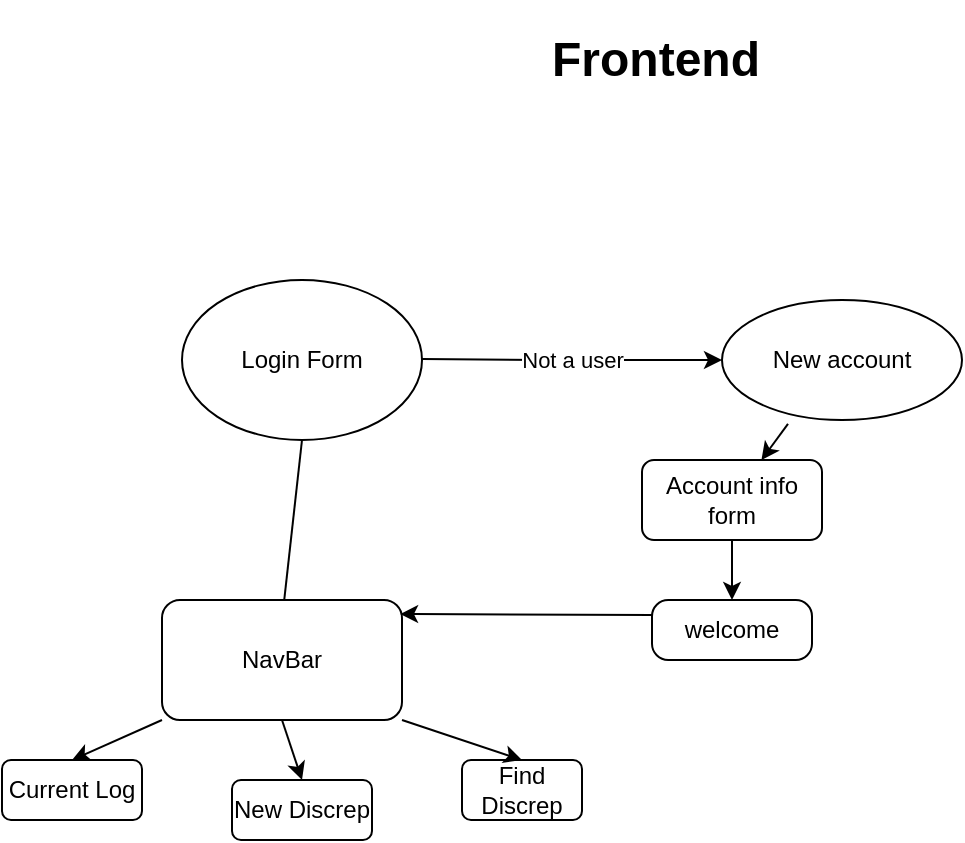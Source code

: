 <mxfile version="17.4.2" type="github"><diagram id="EUfOj9SyKat9h5GFuS7V" name="Page-1"><mxGraphModel dx="1422" dy="502" grid="1" gridSize="10" guides="1" tooltips="1" connect="1" arrows="1" fold="1" page="1" pageScale="1" pageWidth="850" pageHeight="1100" math="0" shadow="0"><root><mxCell id="0"/><mxCell id="1" parent="0"/><mxCell id="lPy3y4m4FfHeTEW5Tr7x-1" value="Login Form " style="ellipse;whiteSpace=wrap;html=1;" vertex="1" parent="1"><mxGeometry x="160" y="140" width="120" height="80" as="geometry"/></mxCell><mxCell id="lPy3y4m4FfHeTEW5Tr7x-5" value="&lt;h1&gt;Frontend &lt;br&gt;&lt;/h1&gt;&lt;p&gt;&lt;br&gt;&lt;/p&gt;" style="text;html=1;strokeColor=none;fillColor=none;spacing=5;spacingTop=-20;whiteSpace=wrap;overflow=hidden;rounded=0;" vertex="1" parent="1"><mxGeometry x="340" y="10" width="150" height="80" as="geometry"/></mxCell><mxCell id="lPy3y4m4FfHeTEW5Tr7x-7" value="Not a user " style="endArrow=classic;html=1;rounded=0;entryX=0;entryY=0.5;entryDx=0;entryDy=0;" edge="1" parent="1" target="lPy3y4m4FfHeTEW5Tr7x-9"><mxGeometry relative="1" as="geometry"><mxPoint x="280" y="179.5" as="sourcePoint"/><mxPoint x="440" y="180" as="targetPoint"/><Array as="points"><mxPoint x="340" y="180"/></Array></mxGeometry></mxCell><mxCell id="lPy3y4m4FfHeTEW5Tr7x-9" value="New account " style="ellipse;whiteSpace=wrap;html=1;" vertex="1" parent="1"><mxGeometry x="430" y="150" width="120" height="60" as="geometry"/></mxCell><mxCell id="lPy3y4m4FfHeTEW5Tr7x-11" value="" style="endArrow=classic;html=1;rounded=0;exitX=0.5;exitY=1;exitDx=0;exitDy=0;" edge="1" parent="1" source="lPy3y4m4FfHeTEW5Tr7x-1"><mxGeometry width="50" height="50" relative="1" as="geometry"><mxPoint x="190" y="290" as="sourcePoint"/><mxPoint x="210" y="310" as="targetPoint"/></mxGeometry></mxCell><mxCell id="lPy3y4m4FfHeTEW5Tr7x-12" value="NavBar" style="rounded=1;whiteSpace=wrap;html=1;" vertex="1" parent="1"><mxGeometry x="150" y="300" width="120" height="60" as="geometry"/></mxCell><mxCell id="lPy3y4m4FfHeTEW5Tr7x-13" value="" style="endArrow=classic;html=1;rounded=0;exitX=0.275;exitY=1.033;exitDx=0;exitDy=0;exitPerimeter=0;" edge="1" parent="1" source="lPy3y4m4FfHeTEW5Tr7x-9" target="lPy3y4m4FfHeTEW5Tr7x-14"><mxGeometry width="50" height="50" relative="1" as="geometry"><mxPoint x="400" y="310" as="sourcePoint"/><mxPoint x="450" y="260" as="targetPoint"/></mxGeometry></mxCell><mxCell id="lPy3y4m4FfHeTEW5Tr7x-14" value="Account info form " style="rounded=1;whiteSpace=wrap;html=1;" vertex="1" parent="1"><mxGeometry x="390" y="230" width="90" height="40" as="geometry"/></mxCell><mxCell id="lPy3y4m4FfHeTEW5Tr7x-15" value="" style="endArrow=classic;html=1;rounded=0;entryX=0.992;entryY=0.117;entryDx=0;entryDy=0;entryPerimeter=0;exitX=0;exitY=0.25;exitDx=0;exitDy=0;" edge="1" parent="1" source="lPy3y4m4FfHeTEW5Tr7x-16" target="lPy3y4m4FfHeTEW5Tr7x-12"><mxGeometry width="50" height="50" relative="1" as="geometry"><mxPoint x="360" y="310" as="sourcePoint"/><mxPoint x="450" y="260" as="targetPoint"/></mxGeometry></mxCell><mxCell id="lPy3y4m4FfHeTEW5Tr7x-16" value="welcome" style="rounded=1;whiteSpace=wrap;html=1;arcSize=27;" vertex="1" parent="1"><mxGeometry x="395" y="300" width="80" height="30" as="geometry"/></mxCell><mxCell id="lPy3y4m4FfHeTEW5Tr7x-19" value="" style="endArrow=classic;html=1;rounded=0;entryX=0.5;entryY=0;entryDx=0;entryDy=0;exitX=0.5;exitY=1;exitDx=0;exitDy=0;" edge="1" parent="1" source="lPy3y4m4FfHeTEW5Tr7x-14" target="lPy3y4m4FfHeTEW5Tr7x-16"><mxGeometry width="50" height="50" relative="1" as="geometry"><mxPoint x="400" y="310" as="sourcePoint"/><mxPoint x="450" y="260" as="targetPoint"/></mxGeometry></mxCell><mxCell id="lPy3y4m4FfHeTEW5Tr7x-21" value="Current Log" style="rounded=1;whiteSpace=wrap;html=1;" vertex="1" parent="1"><mxGeometry x="70" y="380" width="70" height="30" as="geometry"/></mxCell><mxCell id="lPy3y4m4FfHeTEW5Tr7x-22" value="New Discrep" style="rounded=1;whiteSpace=wrap;html=1;" vertex="1" parent="1"><mxGeometry x="185" y="390" width="70" height="30" as="geometry"/></mxCell><mxCell id="lPy3y4m4FfHeTEW5Tr7x-23" value="Find Discrep" style="rounded=1;whiteSpace=wrap;html=1;" vertex="1" parent="1"><mxGeometry x="300" y="380" width="60" height="30" as="geometry"/></mxCell><mxCell id="lPy3y4m4FfHeTEW5Tr7x-24" value="" style="endArrow=classic;html=1;rounded=0;exitX=1;exitY=1;exitDx=0;exitDy=0;entryX=0.5;entryY=0;entryDx=0;entryDy=0;" edge="1" parent="1" source="lPy3y4m4FfHeTEW5Tr7x-12" target="lPy3y4m4FfHeTEW5Tr7x-23"><mxGeometry width="50" height="50" relative="1" as="geometry"><mxPoint x="400" y="340" as="sourcePoint"/><mxPoint x="450" y="290" as="targetPoint"/></mxGeometry></mxCell><mxCell id="lPy3y4m4FfHeTEW5Tr7x-26" value="" style="endArrow=classic;html=1;rounded=0;exitX=0.5;exitY=1;exitDx=0;exitDy=0;entryX=0.5;entryY=0;entryDx=0;entryDy=0;" edge="1" parent="1" source="lPy3y4m4FfHeTEW5Tr7x-12" target="lPy3y4m4FfHeTEW5Tr7x-22"><mxGeometry width="50" height="50" relative="1" as="geometry"><mxPoint x="400" y="340" as="sourcePoint"/><mxPoint x="450" y="290" as="targetPoint"/></mxGeometry></mxCell><mxCell id="lPy3y4m4FfHeTEW5Tr7x-27" value="" style="endArrow=classic;html=1;rounded=0;exitX=0;exitY=1;exitDx=0;exitDy=0;entryX=0.5;entryY=0;entryDx=0;entryDy=0;" edge="1" parent="1" source="lPy3y4m4FfHeTEW5Tr7x-12" target="lPy3y4m4FfHeTEW5Tr7x-21"><mxGeometry width="50" height="50" relative="1" as="geometry"><mxPoint x="400" y="340" as="sourcePoint"/><mxPoint x="380" y="370" as="targetPoint"/></mxGeometry></mxCell></root></mxGraphModel></diagram></mxfile>